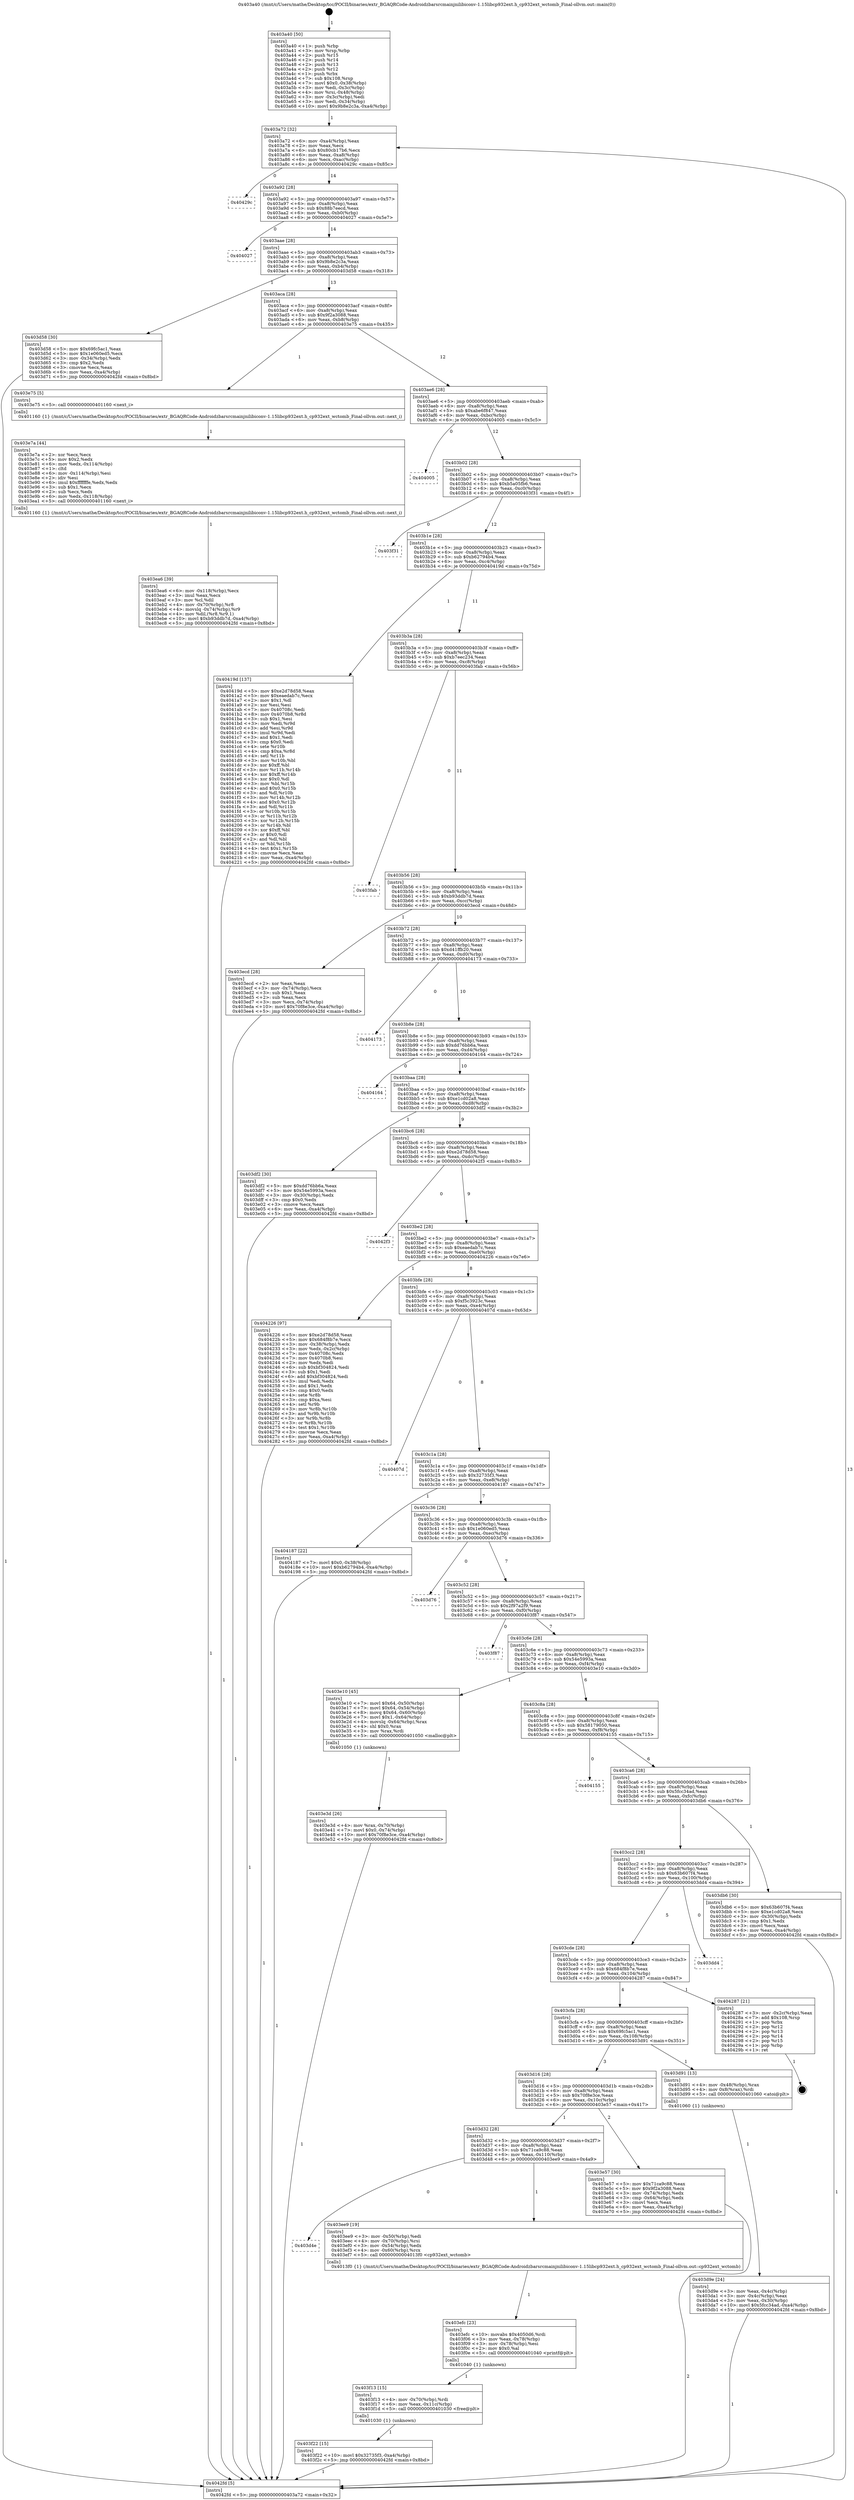 digraph "0x403a40" {
  label = "0x403a40 (/mnt/c/Users/mathe/Desktop/tcc/POCII/binaries/extr_BGAQRCode-Androidzbarsrcmainjnilibiconv-1.15libcp932ext.h_cp932ext_wctomb_Final-ollvm.out::main(0))"
  labelloc = "t"
  node[shape=record]

  Entry [label="",width=0.3,height=0.3,shape=circle,fillcolor=black,style=filled]
  "0x403a72" [label="{
     0x403a72 [32]\l
     | [instrs]\l
     &nbsp;&nbsp;0x403a72 \<+6\>: mov -0xa4(%rbp),%eax\l
     &nbsp;&nbsp;0x403a78 \<+2\>: mov %eax,%ecx\l
     &nbsp;&nbsp;0x403a7a \<+6\>: sub $0x80cb17b6,%ecx\l
     &nbsp;&nbsp;0x403a80 \<+6\>: mov %eax,-0xa8(%rbp)\l
     &nbsp;&nbsp;0x403a86 \<+6\>: mov %ecx,-0xac(%rbp)\l
     &nbsp;&nbsp;0x403a8c \<+6\>: je 000000000040429c \<main+0x85c\>\l
  }"]
  "0x40429c" [label="{
     0x40429c\l
  }", style=dashed]
  "0x403a92" [label="{
     0x403a92 [28]\l
     | [instrs]\l
     &nbsp;&nbsp;0x403a92 \<+5\>: jmp 0000000000403a97 \<main+0x57\>\l
     &nbsp;&nbsp;0x403a97 \<+6\>: mov -0xa8(%rbp),%eax\l
     &nbsp;&nbsp;0x403a9d \<+5\>: sub $0x88b7eecd,%eax\l
     &nbsp;&nbsp;0x403aa2 \<+6\>: mov %eax,-0xb0(%rbp)\l
     &nbsp;&nbsp;0x403aa8 \<+6\>: je 0000000000404027 \<main+0x5e7\>\l
  }"]
  Exit [label="",width=0.3,height=0.3,shape=circle,fillcolor=black,style=filled,peripheries=2]
  "0x404027" [label="{
     0x404027\l
  }", style=dashed]
  "0x403aae" [label="{
     0x403aae [28]\l
     | [instrs]\l
     &nbsp;&nbsp;0x403aae \<+5\>: jmp 0000000000403ab3 \<main+0x73\>\l
     &nbsp;&nbsp;0x403ab3 \<+6\>: mov -0xa8(%rbp),%eax\l
     &nbsp;&nbsp;0x403ab9 \<+5\>: sub $0x9b8e2c3a,%eax\l
     &nbsp;&nbsp;0x403abe \<+6\>: mov %eax,-0xb4(%rbp)\l
     &nbsp;&nbsp;0x403ac4 \<+6\>: je 0000000000403d58 \<main+0x318\>\l
  }"]
  "0x403f22" [label="{
     0x403f22 [15]\l
     | [instrs]\l
     &nbsp;&nbsp;0x403f22 \<+10\>: movl $0x32735f3,-0xa4(%rbp)\l
     &nbsp;&nbsp;0x403f2c \<+5\>: jmp 00000000004042fd \<main+0x8bd\>\l
  }"]
  "0x403d58" [label="{
     0x403d58 [30]\l
     | [instrs]\l
     &nbsp;&nbsp;0x403d58 \<+5\>: mov $0x69fc5ac1,%eax\l
     &nbsp;&nbsp;0x403d5d \<+5\>: mov $0x1e060ed5,%ecx\l
     &nbsp;&nbsp;0x403d62 \<+3\>: mov -0x34(%rbp),%edx\l
     &nbsp;&nbsp;0x403d65 \<+3\>: cmp $0x2,%edx\l
     &nbsp;&nbsp;0x403d68 \<+3\>: cmovne %ecx,%eax\l
     &nbsp;&nbsp;0x403d6b \<+6\>: mov %eax,-0xa4(%rbp)\l
     &nbsp;&nbsp;0x403d71 \<+5\>: jmp 00000000004042fd \<main+0x8bd\>\l
  }"]
  "0x403aca" [label="{
     0x403aca [28]\l
     | [instrs]\l
     &nbsp;&nbsp;0x403aca \<+5\>: jmp 0000000000403acf \<main+0x8f\>\l
     &nbsp;&nbsp;0x403acf \<+6\>: mov -0xa8(%rbp),%eax\l
     &nbsp;&nbsp;0x403ad5 \<+5\>: sub $0x9f2a3088,%eax\l
     &nbsp;&nbsp;0x403ada \<+6\>: mov %eax,-0xb8(%rbp)\l
     &nbsp;&nbsp;0x403ae0 \<+6\>: je 0000000000403e75 \<main+0x435\>\l
  }"]
  "0x4042fd" [label="{
     0x4042fd [5]\l
     | [instrs]\l
     &nbsp;&nbsp;0x4042fd \<+5\>: jmp 0000000000403a72 \<main+0x32\>\l
  }"]
  "0x403a40" [label="{
     0x403a40 [50]\l
     | [instrs]\l
     &nbsp;&nbsp;0x403a40 \<+1\>: push %rbp\l
     &nbsp;&nbsp;0x403a41 \<+3\>: mov %rsp,%rbp\l
     &nbsp;&nbsp;0x403a44 \<+2\>: push %r15\l
     &nbsp;&nbsp;0x403a46 \<+2\>: push %r14\l
     &nbsp;&nbsp;0x403a48 \<+2\>: push %r13\l
     &nbsp;&nbsp;0x403a4a \<+2\>: push %r12\l
     &nbsp;&nbsp;0x403a4c \<+1\>: push %rbx\l
     &nbsp;&nbsp;0x403a4d \<+7\>: sub $0x108,%rsp\l
     &nbsp;&nbsp;0x403a54 \<+7\>: movl $0x0,-0x38(%rbp)\l
     &nbsp;&nbsp;0x403a5b \<+3\>: mov %edi,-0x3c(%rbp)\l
     &nbsp;&nbsp;0x403a5e \<+4\>: mov %rsi,-0x48(%rbp)\l
     &nbsp;&nbsp;0x403a62 \<+3\>: mov -0x3c(%rbp),%edi\l
     &nbsp;&nbsp;0x403a65 \<+3\>: mov %edi,-0x34(%rbp)\l
     &nbsp;&nbsp;0x403a68 \<+10\>: movl $0x9b8e2c3a,-0xa4(%rbp)\l
  }"]
  "0x403f13" [label="{
     0x403f13 [15]\l
     | [instrs]\l
     &nbsp;&nbsp;0x403f13 \<+4\>: mov -0x70(%rbp),%rdi\l
     &nbsp;&nbsp;0x403f17 \<+6\>: mov %eax,-0x11c(%rbp)\l
     &nbsp;&nbsp;0x403f1d \<+5\>: call 0000000000401030 \<free@plt\>\l
     | [calls]\l
     &nbsp;&nbsp;0x401030 \{1\} (unknown)\l
  }"]
  "0x403e75" [label="{
     0x403e75 [5]\l
     | [instrs]\l
     &nbsp;&nbsp;0x403e75 \<+5\>: call 0000000000401160 \<next_i\>\l
     | [calls]\l
     &nbsp;&nbsp;0x401160 \{1\} (/mnt/c/Users/mathe/Desktop/tcc/POCII/binaries/extr_BGAQRCode-Androidzbarsrcmainjnilibiconv-1.15libcp932ext.h_cp932ext_wctomb_Final-ollvm.out::next_i)\l
  }"]
  "0x403ae6" [label="{
     0x403ae6 [28]\l
     | [instrs]\l
     &nbsp;&nbsp;0x403ae6 \<+5\>: jmp 0000000000403aeb \<main+0xab\>\l
     &nbsp;&nbsp;0x403aeb \<+6\>: mov -0xa8(%rbp),%eax\l
     &nbsp;&nbsp;0x403af1 \<+5\>: sub $0xabe6f847,%eax\l
     &nbsp;&nbsp;0x403af6 \<+6\>: mov %eax,-0xbc(%rbp)\l
     &nbsp;&nbsp;0x403afc \<+6\>: je 0000000000404005 \<main+0x5c5\>\l
  }"]
  "0x403efc" [label="{
     0x403efc [23]\l
     | [instrs]\l
     &nbsp;&nbsp;0x403efc \<+10\>: movabs $0x4050d6,%rdi\l
     &nbsp;&nbsp;0x403f06 \<+3\>: mov %eax,-0x78(%rbp)\l
     &nbsp;&nbsp;0x403f09 \<+3\>: mov -0x78(%rbp),%esi\l
     &nbsp;&nbsp;0x403f0c \<+2\>: mov $0x0,%al\l
     &nbsp;&nbsp;0x403f0e \<+5\>: call 0000000000401040 \<printf@plt\>\l
     | [calls]\l
     &nbsp;&nbsp;0x401040 \{1\} (unknown)\l
  }"]
  "0x404005" [label="{
     0x404005\l
  }", style=dashed]
  "0x403b02" [label="{
     0x403b02 [28]\l
     | [instrs]\l
     &nbsp;&nbsp;0x403b02 \<+5\>: jmp 0000000000403b07 \<main+0xc7\>\l
     &nbsp;&nbsp;0x403b07 \<+6\>: mov -0xa8(%rbp),%eax\l
     &nbsp;&nbsp;0x403b0d \<+5\>: sub $0xb5a05fb6,%eax\l
     &nbsp;&nbsp;0x403b12 \<+6\>: mov %eax,-0xc0(%rbp)\l
     &nbsp;&nbsp;0x403b18 \<+6\>: je 0000000000403f31 \<main+0x4f1\>\l
  }"]
  "0x403d4e" [label="{
     0x403d4e\l
  }", style=dashed]
  "0x403f31" [label="{
     0x403f31\l
  }", style=dashed]
  "0x403b1e" [label="{
     0x403b1e [28]\l
     | [instrs]\l
     &nbsp;&nbsp;0x403b1e \<+5\>: jmp 0000000000403b23 \<main+0xe3\>\l
     &nbsp;&nbsp;0x403b23 \<+6\>: mov -0xa8(%rbp),%eax\l
     &nbsp;&nbsp;0x403b29 \<+5\>: sub $0xb62794b4,%eax\l
     &nbsp;&nbsp;0x403b2e \<+6\>: mov %eax,-0xc4(%rbp)\l
     &nbsp;&nbsp;0x403b34 \<+6\>: je 000000000040419d \<main+0x75d\>\l
  }"]
  "0x403ee9" [label="{
     0x403ee9 [19]\l
     | [instrs]\l
     &nbsp;&nbsp;0x403ee9 \<+3\>: mov -0x50(%rbp),%edi\l
     &nbsp;&nbsp;0x403eec \<+4\>: mov -0x70(%rbp),%rsi\l
     &nbsp;&nbsp;0x403ef0 \<+3\>: mov -0x54(%rbp),%edx\l
     &nbsp;&nbsp;0x403ef3 \<+4\>: mov -0x60(%rbp),%rcx\l
     &nbsp;&nbsp;0x403ef7 \<+5\>: call 00000000004013f0 \<cp932ext_wctomb\>\l
     | [calls]\l
     &nbsp;&nbsp;0x4013f0 \{1\} (/mnt/c/Users/mathe/Desktop/tcc/POCII/binaries/extr_BGAQRCode-Androidzbarsrcmainjnilibiconv-1.15libcp932ext.h_cp932ext_wctomb_Final-ollvm.out::cp932ext_wctomb)\l
  }"]
  "0x40419d" [label="{
     0x40419d [137]\l
     | [instrs]\l
     &nbsp;&nbsp;0x40419d \<+5\>: mov $0xe2d78d58,%eax\l
     &nbsp;&nbsp;0x4041a2 \<+5\>: mov $0xeaedab7c,%ecx\l
     &nbsp;&nbsp;0x4041a7 \<+2\>: mov $0x1,%dl\l
     &nbsp;&nbsp;0x4041a9 \<+2\>: xor %esi,%esi\l
     &nbsp;&nbsp;0x4041ab \<+7\>: mov 0x40708c,%edi\l
     &nbsp;&nbsp;0x4041b2 \<+8\>: mov 0x4070b8,%r8d\l
     &nbsp;&nbsp;0x4041ba \<+3\>: sub $0x1,%esi\l
     &nbsp;&nbsp;0x4041bd \<+3\>: mov %edi,%r9d\l
     &nbsp;&nbsp;0x4041c0 \<+3\>: add %esi,%r9d\l
     &nbsp;&nbsp;0x4041c3 \<+4\>: imul %r9d,%edi\l
     &nbsp;&nbsp;0x4041c7 \<+3\>: and $0x1,%edi\l
     &nbsp;&nbsp;0x4041ca \<+3\>: cmp $0x0,%edi\l
     &nbsp;&nbsp;0x4041cd \<+4\>: sete %r10b\l
     &nbsp;&nbsp;0x4041d1 \<+4\>: cmp $0xa,%r8d\l
     &nbsp;&nbsp;0x4041d5 \<+4\>: setl %r11b\l
     &nbsp;&nbsp;0x4041d9 \<+3\>: mov %r10b,%bl\l
     &nbsp;&nbsp;0x4041dc \<+3\>: xor $0xff,%bl\l
     &nbsp;&nbsp;0x4041df \<+3\>: mov %r11b,%r14b\l
     &nbsp;&nbsp;0x4041e2 \<+4\>: xor $0xff,%r14b\l
     &nbsp;&nbsp;0x4041e6 \<+3\>: xor $0x0,%dl\l
     &nbsp;&nbsp;0x4041e9 \<+3\>: mov %bl,%r15b\l
     &nbsp;&nbsp;0x4041ec \<+4\>: and $0x0,%r15b\l
     &nbsp;&nbsp;0x4041f0 \<+3\>: and %dl,%r10b\l
     &nbsp;&nbsp;0x4041f3 \<+3\>: mov %r14b,%r12b\l
     &nbsp;&nbsp;0x4041f6 \<+4\>: and $0x0,%r12b\l
     &nbsp;&nbsp;0x4041fa \<+3\>: and %dl,%r11b\l
     &nbsp;&nbsp;0x4041fd \<+3\>: or %r10b,%r15b\l
     &nbsp;&nbsp;0x404200 \<+3\>: or %r11b,%r12b\l
     &nbsp;&nbsp;0x404203 \<+3\>: xor %r12b,%r15b\l
     &nbsp;&nbsp;0x404206 \<+3\>: or %r14b,%bl\l
     &nbsp;&nbsp;0x404209 \<+3\>: xor $0xff,%bl\l
     &nbsp;&nbsp;0x40420c \<+3\>: or $0x0,%dl\l
     &nbsp;&nbsp;0x40420f \<+2\>: and %dl,%bl\l
     &nbsp;&nbsp;0x404211 \<+3\>: or %bl,%r15b\l
     &nbsp;&nbsp;0x404214 \<+4\>: test $0x1,%r15b\l
     &nbsp;&nbsp;0x404218 \<+3\>: cmovne %ecx,%eax\l
     &nbsp;&nbsp;0x40421b \<+6\>: mov %eax,-0xa4(%rbp)\l
     &nbsp;&nbsp;0x404221 \<+5\>: jmp 00000000004042fd \<main+0x8bd\>\l
  }"]
  "0x403b3a" [label="{
     0x403b3a [28]\l
     | [instrs]\l
     &nbsp;&nbsp;0x403b3a \<+5\>: jmp 0000000000403b3f \<main+0xff\>\l
     &nbsp;&nbsp;0x403b3f \<+6\>: mov -0xa8(%rbp),%eax\l
     &nbsp;&nbsp;0x403b45 \<+5\>: sub $0xb7eec234,%eax\l
     &nbsp;&nbsp;0x403b4a \<+6\>: mov %eax,-0xc8(%rbp)\l
     &nbsp;&nbsp;0x403b50 \<+6\>: je 0000000000403fab \<main+0x56b\>\l
  }"]
  "0x403ea6" [label="{
     0x403ea6 [39]\l
     | [instrs]\l
     &nbsp;&nbsp;0x403ea6 \<+6\>: mov -0x118(%rbp),%ecx\l
     &nbsp;&nbsp;0x403eac \<+3\>: imul %eax,%ecx\l
     &nbsp;&nbsp;0x403eaf \<+3\>: mov %cl,%dil\l
     &nbsp;&nbsp;0x403eb2 \<+4\>: mov -0x70(%rbp),%r8\l
     &nbsp;&nbsp;0x403eb6 \<+4\>: movslq -0x74(%rbp),%r9\l
     &nbsp;&nbsp;0x403eba \<+4\>: mov %dil,(%r8,%r9,1)\l
     &nbsp;&nbsp;0x403ebe \<+10\>: movl $0xb93ddb7d,-0xa4(%rbp)\l
     &nbsp;&nbsp;0x403ec8 \<+5\>: jmp 00000000004042fd \<main+0x8bd\>\l
  }"]
  "0x403fab" [label="{
     0x403fab\l
  }", style=dashed]
  "0x403b56" [label="{
     0x403b56 [28]\l
     | [instrs]\l
     &nbsp;&nbsp;0x403b56 \<+5\>: jmp 0000000000403b5b \<main+0x11b\>\l
     &nbsp;&nbsp;0x403b5b \<+6\>: mov -0xa8(%rbp),%eax\l
     &nbsp;&nbsp;0x403b61 \<+5\>: sub $0xb93ddb7d,%eax\l
     &nbsp;&nbsp;0x403b66 \<+6\>: mov %eax,-0xcc(%rbp)\l
     &nbsp;&nbsp;0x403b6c \<+6\>: je 0000000000403ecd \<main+0x48d\>\l
  }"]
  "0x403e7a" [label="{
     0x403e7a [44]\l
     | [instrs]\l
     &nbsp;&nbsp;0x403e7a \<+2\>: xor %ecx,%ecx\l
     &nbsp;&nbsp;0x403e7c \<+5\>: mov $0x2,%edx\l
     &nbsp;&nbsp;0x403e81 \<+6\>: mov %edx,-0x114(%rbp)\l
     &nbsp;&nbsp;0x403e87 \<+1\>: cltd\l
     &nbsp;&nbsp;0x403e88 \<+6\>: mov -0x114(%rbp),%esi\l
     &nbsp;&nbsp;0x403e8e \<+2\>: idiv %esi\l
     &nbsp;&nbsp;0x403e90 \<+6\>: imul $0xfffffffe,%edx,%edx\l
     &nbsp;&nbsp;0x403e96 \<+3\>: sub $0x1,%ecx\l
     &nbsp;&nbsp;0x403e99 \<+2\>: sub %ecx,%edx\l
     &nbsp;&nbsp;0x403e9b \<+6\>: mov %edx,-0x118(%rbp)\l
     &nbsp;&nbsp;0x403ea1 \<+5\>: call 0000000000401160 \<next_i\>\l
     | [calls]\l
     &nbsp;&nbsp;0x401160 \{1\} (/mnt/c/Users/mathe/Desktop/tcc/POCII/binaries/extr_BGAQRCode-Androidzbarsrcmainjnilibiconv-1.15libcp932ext.h_cp932ext_wctomb_Final-ollvm.out::next_i)\l
  }"]
  "0x403ecd" [label="{
     0x403ecd [28]\l
     | [instrs]\l
     &nbsp;&nbsp;0x403ecd \<+2\>: xor %eax,%eax\l
     &nbsp;&nbsp;0x403ecf \<+3\>: mov -0x74(%rbp),%ecx\l
     &nbsp;&nbsp;0x403ed2 \<+3\>: sub $0x1,%eax\l
     &nbsp;&nbsp;0x403ed5 \<+2\>: sub %eax,%ecx\l
     &nbsp;&nbsp;0x403ed7 \<+3\>: mov %ecx,-0x74(%rbp)\l
     &nbsp;&nbsp;0x403eda \<+10\>: movl $0x70f8e3ce,-0xa4(%rbp)\l
     &nbsp;&nbsp;0x403ee4 \<+5\>: jmp 00000000004042fd \<main+0x8bd\>\l
  }"]
  "0x403b72" [label="{
     0x403b72 [28]\l
     | [instrs]\l
     &nbsp;&nbsp;0x403b72 \<+5\>: jmp 0000000000403b77 \<main+0x137\>\l
     &nbsp;&nbsp;0x403b77 \<+6\>: mov -0xa8(%rbp),%eax\l
     &nbsp;&nbsp;0x403b7d \<+5\>: sub $0xd41ffb20,%eax\l
     &nbsp;&nbsp;0x403b82 \<+6\>: mov %eax,-0xd0(%rbp)\l
     &nbsp;&nbsp;0x403b88 \<+6\>: je 0000000000404173 \<main+0x733\>\l
  }"]
  "0x403d32" [label="{
     0x403d32 [28]\l
     | [instrs]\l
     &nbsp;&nbsp;0x403d32 \<+5\>: jmp 0000000000403d37 \<main+0x2f7\>\l
     &nbsp;&nbsp;0x403d37 \<+6\>: mov -0xa8(%rbp),%eax\l
     &nbsp;&nbsp;0x403d3d \<+5\>: sub $0x71ca9c88,%eax\l
     &nbsp;&nbsp;0x403d42 \<+6\>: mov %eax,-0x110(%rbp)\l
     &nbsp;&nbsp;0x403d48 \<+6\>: je 0000000000403ee9 \<main+0x4a9\>\l
  }"]
  "0x404173" [label="{
     0x404173\l
  }", style=dashed]
  "0x403b8e" [label="{
     0x403b8e [28]\l
     | [instrs]\l
     &nbsp;&nbsp;0x403b8e \<+5\>: jmp 0000000000403b93 \<main+0x153\>\l
     &nbsp;&nbsp;0x403b93 \<+6\>: mov -0xa8(%rbp),%eax\l
     &nbsp;&nbsp;0x403b99 \<+5\>: sub $0xdd76bb6a,%eax\l
     &nbsp;&nbsp;0x403b9e \<+6\>: mov %eax,-0xd4(%rbp)\l
     &nbsp;&nbsp;0x403ba4 \<+6\>: je 0000000000404164 \<main+0x724\>\l
  }"]
  "0x403e57" [label="{
     0x403e57 [30]\l
     | [instrs]\l
     &nbsp;&nbsp;0x403e57 \<+5\>: mov $0x71ca9c88,%eax\l
     &nbsp;&nbsp;0x403e5c \<+5\>: mov $0x9f2a3088,%ecx\l
     &nbsp;&nbsp;0x403e61 \<+3\>: mov -0x74(%rbp),%edx\l
     &nbsp;&nbsp;0x403e64 \<+3\>: cmp -0x64(%rbp),%edx\l
     &nbsp;&nbsp;0x403e67 \<+3\>: cmovl %ecx,%eax\l
     &nbsp;&nbsp;0x403e6a \<+6\>: mov %eax,-0xa4(%rbp)\l
     &nbsp;&nbsp;0x403e70 \<+5\>: jmp 00000000004042fd \<main+0x8bd\>\l
  }"]
  "0x404164" [label="{
     0x404164\l
  }", style=dashed]
  "0x403baa" [label="{
     0x403baa [28]\l
     | [instrs]\l
     &nbsp;&nbsp;0x403baa \<+5\>: jmp 0000000000403baf \<main+0x16f\>\l
     &nbsp;&nbsp;0x403baf \<+6\>: mov -0xa8(%rbp),%eax\l
     &nbsp;&nbsp;0x403bb5 \<+5\>: sub $0xe1cd02a8,%eax\l
     &nbsp;&nbsp;0x403bba \<+6\>: mov %eax,-0xd8(%rbp)\l
     &nbsp;&nbsp;0x403bc0 \<+6\>: je 0000000000403df2 \<main+0x3b2\>\l
  }"]
  "0x403e3d" [label="{
     0x403e3d [26]\l
     | [instrs]\l
     &nbsp;&nbsp;0x403e3d \<+4\>: mov %rax,-0x70(%rbp)\l
     &nbsp;&nbsp;0x403e41 \<+7\>: movl $0x0,-0x74(%rbp)\l
     &nbsp;&nbsp;0x403e48 \<+10\>: movl $0x70f8e3ce,-0xa4(%rbp)\l
     &nbsp;&nbsp;0x403e52 \<+5\>: jmp 00000000004042fd \<main+0x8bd\>\l
  }"]
  "0x403df2" [label="{
     0x403df2 [30]\l
     | [instrs]\l
     &nbsp;&nbsp;0x403df2 \<+5\>: mov $0xdd76bb6a,%eax\l
     &nbsp;&nbsp;0x403df7 \<+5\>: mov $0x54e5993a,%ecx\l
     &nbsp;&nbsp;0x403dfc \<+3\>: mov -0x30(%rbp),%edx\l
     &nbsp;&nbsp;0x403dff \<+3\>: cmp $0x0,%edx\l
     &nbsp;&nbsp;0x403e02 \<+3\>: cmove %ecx,%eax\l
     &nbsp;&nbsp;0x403e05 \<+6\>: mov %eax,-0xa4(%rbp)\l
     &nbsp;&nbsp;0x403e0b \<+5\>: jmp 00000000004042fd \<main+0x8bd\>\l
  }"]
  "0x403bc6" [label="{
     0x403bc6 [28]\l
     | [instrs]\l
     &nbsp;&nbsp;0x403bc6 \<+5\>: jmp 0000000000403bcb \<main+0x18b\>\l
     &nbsp;&nbsp;0x403bcb \<+6\>: mov -0xa8(%rbp),%eax\l
     &nbsp;&nbsp;0x403bd1 \<+5\>: sub $0xe2d78d58,%eax\l
     &nbsp;&nbsp;0x403bd6 \<+6\>: mov %eax,-0xdc(%rbp)\l
     &nbsp;&nbsp;0x403bdc \<+6\>: je 00000000004042f3 \<main+0x8b3\>\l
  }"]
  "0x403d9e" [label="{
     0x403d9e [24]\l
     | [instrs]\l
     &nbsp;&nbsp;0x403d9e \<+3\>: mov %eax,-0x4c(%rbp)\l
     &nbsp;&nbsp;0x403da1 \<+3\>: mov -0x4c(%rbp),%eax\l
     &nbsp;&nbsp;0x403da4 \<+3\>: mov %eax,-0x30(%rbp)\l
     &nbsp;&nbsp;0x403da7 \<+10\>: movl $0x5fcc34ad,-0xa4(%rbp)\l
     &nbsp;&nbsp;0x403db1 \<+5\>: jmp 00000000004042fd \<main+0x8bd\>\l
  }"]
  "0x4042f3" [label="{
     0x4042f3\l
  }", style=dashed]
  "0x403be2" [label="{
     0x403be2 [28]\l
     | [instrs]\l
     &nbsp;&nbsp;0x403be2 \<+5\>: jmp 0000000000403be7 \<main+0x1a7\>\l
     &nbsp;&nbsp;0x403be7 \<+6\>: mov -0xa8(%rbp),%eax\l
     &nbsp;&nbsp;0x403bed \<+5\>: sub $0xeaedab7c,%eax\l
     &nbsp;&nbsp;0x403bf2 \<+6\>: mov %eax,-0xe0(%rbp)\l
     &nbsp;&nbsp;0x403bf8 \<+6\>: je 0000000000404226 \<main+0x7e6\>\l
  }"]
  "0x403d16" [label="{
     0x403d16 [28]\l
     | [instrs]\l
     &nbsp;&nbsp;0x403d16 \<+5\>: jmp 0000000000403d1b \<main+0x2db\>\l
     &nbsp;&nbsp;0x403d1b \<+6\>: mov -0xa8(%rbp),%eax\l
     &nbsp;&nbsp;0x403d21 \<+5\>: sub $0x70f8e3ce,%eax\l
     &nbsp;&nbsp;0x403d26 \<+6\>: mov %eax,-0x10c(%rbp)\l
     &nbsp;&nbsp;0x403d2c \<+6\>: je 0000000000403e57 \<main+0x417\>\l
  }"]
  "0x404226" [label="{
     0x404226 [97]\l
     | [instrs]\l
     &nbsp;&nbsp;0x404226 \<+5\>: mov $0xe2d78d58,%eax\l
     &nbsp;&nbsp;0x40422b \<+5\>: mov $0x684f8b7e,%ecx\l
     &nbsp;&nbsp;0x404230 \<+3\>: mov -0x38(%rbp),%edx\l
     &nbsp;&nbsp;0x404233 \<+3\>: mov %edx,-0x2c(%rbp)\l
     &nbsp;&nbsp;0x404236 \<+7\>: mov 0x40708c,%edx\l
     &nbsp;&nbsp;0x40423d \<+7\>: mov 0x4070b8,%esi\l
     &nbsp;&nbsp;0x404244 \<+2\>: mov %edx,%edi\l
     &nbsp;&nbsp;0x404246 \<+6\>: sub $0xbf304824,%edi\l
     &nbsp;&nbsp;0x40424c \<+3\>: sub $0x1,%edi\l
     &nbsp;&nbsp;0x40424f \<+6\>: add $0xbf304824,%edi\l
     &nbsp;&nbsp;0x404255 \<+3\>: imul %edi,%edx\l
     &nbsp;&nbsp;0x404258 \<+3\>: and $0x1,%edx\l
     &nbsp;&nbsp;0x40425b \<+3\>: cmp $0x0,%edx\l
     &nbsp;&nbsp;0x40425e \<+4\>: sete %r8b\l
     &nbsp;&nbsp;0x404262 \<+3\>: cmp $0xa,%esi\l
     &nbsp;&nbsp;0x404265 \<+4\>: setl %r9b\l
     &nbsp;&nbsp;0x404269 \<+3\>: mov %r8b,%r10b\l
     &nbsp;&nbsp;0x40426c \<+3\>: and %r9b,%r10b\l
     &nbsp;&nbsp;0x40426f \<+3\>: xor %r9b,%r8b\l
     &nbsp;&nbsp;0x404272 \<+3\>: or %r8b,%r10b\l
     &nbsp;&nbsp;0x404275 \<+4\>: test $0x1,%r10b\l
     &nbsp;&nbsp;0x404279 \<+3\>: cmovne %ecx,%eax\l
     &nbsp;&nbsp;0x40427c \<+6\>: mov %eax,-0xa4(%rbp)\l
     &nbsp;&nbsp;0x404282 \<+5\>: jmp 00000000004042fd \<main+0x8bd\>\l
  }"]
  "0x403bfe" [label="{
     0x403bfe [28]\l
     | [instrs]\l
     &nbsp;&nbsp;0x403bfe \<+5\>: jmp 0000000000403c03 \<main+0x1c3\>\l
     &nbsp;&nbsp;0x403c03 \<+6\>: mov -0xa8(%rbp),%eax\l
     &nbsp;&nbsp;0x403c09 \<+5\>: sub $0xf5c3923c,%eax\l
     &nbsp;&nbsp;0x403c0e \<+6\>: mov %eax,-0xe4(%rbp)\l
     &nbsp;&nbsp;0x403c14 \<+6\>: je 000000000040407d \<main+0x63d\>\l
  }"]
  "0x403d91" [label="{
     0x403d91 [13]\l
     | [instrs]\l
     &nbsp;&nbsp;0x403d91 \<+4\>: mov -0x48(%rbp),%rax\l
     &nbsp;&nbsp;0x403d95 \<+4\>: mov 0x8(%rax),%rdi\l
     &nbsp;&nbsp;0x403d99 \<+5\>: call 0000000000401060 \<atoi@plt\>\l
     | [calls]\l
     &nbsp;&nbsp;0x401060 \{1\} (unknown)\l
  }"]
  "0x40407d" [label="{
     0x40407d\l
  }", style=dashed]
  "0x403c1a" [label="{
     0x403c1a [28]\l
     | [instrs]\l
     &nbsp;&nbsp;0x403c1a \<+5\>: jmp 0000000000403c1f \<main+0x1df\>\l
     &nbsp;&nbsp;0x403c1f \<+6\>: mov -0xa8(%rbp),%eax\l
     &nbsp;&nbsp;0x403c25 \<+5\>: sub $0x32735f3,%eax\l
     &nbsp;&nbsp;0x403c2a \<+6\>: mov %eax,-0xe8(%rbp)\l
     &nbsp;&nbsp;0x403c30 \<+6\>: je 0000000000404187 \<main+0x747\>\l
  }"]
  "0x403cfa" [label="{
     0x403cfa [28]\l
     | [instrs]\l
     &nbsp;&nbsp;0x403cfa \<+5\>: jmp 0000000000403cff \<main+0x2bf\>\l
     &nbsp;&nbsp;0x403cff \<+6\>: mov -0xa8(%rbp),%eax\l
     &nbsp;&nbsp;0x403d05 \<+5\>: sub $0x69fc5ac1,%eax\l
     &nbsp;&nbsp;0x403d0a \<+6\>: mov %eax,-0x108(%rbp)\l
     &nbsp;&nbsp;0x403d10 \<+6\>: je 0000000000403d91 \<main+0x351\>\l
  }"]
  "0x404187" [label="{
     0x404187 [22]\l
     | [instrs]\l
     &nbsp;&nbsp;0x404187 \<+7\>: movl $0x0,-0x38(%rbp)\l
     &nbsp;&nbsp;0x40418e \<+10\>: movl $0xb62794b4,-0xa4(%rbp)\l
     &nbsp;&nbsp;0x404198 \<+5\>: jmp 00000000004042fd \<main+0x8bd\>\l
  }"]
  "0x403c36" [label="{
     0x403c36 [28]\l
     | [instrs]\l
     &nbsp;&nbsp;0x403c36 \<+5\>: jmp 0000000000403c3b \<main+0x1fb\>\l
     &nbsp;&nbsp;0x403c3b \<+6\>: mov -0xa8(%rbp),%eax\l
     &nbsp;&nbsp;0x403c41 \<+5\>: sub $0x1e060ed5,%eax\l
     &nbsp;&nbsp;0x403c46 \<+6\>: mov %eax,-0xec(%rbp)\l
     &nbsp;&nbsp;0x403c4c \<+6\>: je 0000000000403d76 \<main+0x336\>\l
  }"]
  "0x404287" [label="{
     0x404287 [21]\l
     | [instrs]\l
     &nbsp;&nbsp;0x404287 \<+3\>: mov -0x2c(%rbp),%eax\l
     &nbsp;&nbsp;0x40428a \<+7\>: add $0x108,%rsp\l
     &nbsp;&nbsp;0x404291 \<+1\>: pop %rbx\l
     &nbsp;&nbsp;0x404292 \<+2\>: pop %r12\l
     &nbsp;&nbsp;0x404294 \<+2\>: pop %r13\l
     &nbsp;&nbsp;0x404296 \<+2\>: pop %r14\l
     &nbsp;&nbsp;0x404298 \<+2\>: pop %r15\l
     &nbsp;&nbsp;0x40429a \<+1\>: pop %rbp\l
     &nbsp;&nbsp;0x40429b \<+1\>: ret\l
  }"]
  "0x403d76" [label="{
     0x403d76\l
  }", style=dashed]
  "0x403c52" [label="{
     0x403c52 [28]\l
     | [instrs]\l
     &nbsp;&nbsp;0x403c52 \<+5\>: jmp 0000000000403c57 \<main+0x217\>\l
     &nbsp;&nbsp;0x403c57 \<+6\>: mov -0xa8(%rbp),%eax\l
     &nbsp;&nbsp;0x403c5d \<+5\>: sub $0x2f97a2f9,%eax\l
     &nbsp;&nbsp;0x403c62 \<+6\>: mov %eax,-0xf0(%rbp)\l
     &nbsp;&nbsp;0x403c68 \<+6\>: je 0000000000403f87 \<main+0x547\>\l
  }"]
  "0x403cde" [label="{
     0x403cde [28]\l
     | [instrs]\l
     &nbsp;&nbsp;0x403cde \<+5\>: jmp 0000000000403ce3 \<main+0x2a3\>\l
     &nbsp;&nbsp;0x403ce3 \<+6\>: mov -0xa8(%rbp),%eax\l
     &nbsp;&nbsp;0x403ce9 \<+5\>: sub $0x684f8b7e,%eax\l
     &nbsp;&nbsp;0x403cee \<+6\>: mov %eax,-0x104(%rbp)\l
     &nbsp;&nbsp;0x403cf4 \<+6\>: je 0000000000404287 \<main+0x847\>\l
  }"]
  "0x403f87" [label="{
     0x403f87\l
  }", style=dashed]
  "0x403c6e" [label="{
     0x403c6e [28]\l
     | [instrs]\l
     &nbsp;&nbsp;0x403c6e \<+5\>: jmp 0000000000403c73 \<main+0x233\>\l
     &nbsp;&nbsp;0x403c73 \<+6\>: mov -0xa8(%rbp),%eax\l
     &nbsp;&nbsp;0x403c79 \<+5\>: sub $0x54e5993a,%eax\l
     &nbsp;&nbsp;0x403c7e \<+6\>: mov %eax,-0xf4(%rbp)\l
     &nbsp;&nbsp;0x403c84 \<+6\>: je 0000000000403e10 \<main+0x3d0\>\l
  }"]
  "0x403dd4" [label="{
     0x403dd4\l
  }", style=dashed]
  "0x403e10" [label="{
     0x403e10 [45]\l
     | [instrs]\l
     &nbsp;&nbsp;0x403e10 \<+7\>: movl $0x64,-0x50(%rbp)\l
     &nbsp;&nbsp;0x403e17 \<+7\>: movl $0x64,-0x54(%rbp)\l
     &nbsp;&nbsp;0x403e1e \<+8\>: movq $0x64,-0x60(%rbp)\l
     &nbsp;&nbsp;0x403e26 \<+7\>: movl $0x1,-0x64(%rbp)\l
     &nbsp;&nbsp;0x403e2d \<+4\>: movslq -0x64(%rbp),%rax\l
     &nbsp;&nbsp;0x403e31 \<+4\>: shl $0x0,%rax\l
     &nbsp;&nbsp;0x403e35 \<+3\>: mov %rax,%rdi\l
     &nbsp;&nbsp;0x403e38 \<+5\>: call 0000000000401050 \<malloc@plt\>\l
     | [calls]\l
     &nbsp;&nbsp;0x401050 \{1\} (unknown)\l
  }"]
  "0x403c8a" [label="{
     0x403c8a [28]\l
     | [instrs]\l
     &nbsp;&nbsp;0x403c8a \<+5\>: jmp 0000000000403c8f \<main+0x24f\>\l
     &nbsp;&nbsp;0x403c8f \<+6\>: mov -0xa8(%rbp),%eax\l
     &nbsp;&nbsp;0x403c95 \<+5\>: sub $0x58179050,%eax\l
     &nbsp;&nbsp;0x403c9a \<+6\>: mov %eax,-0xf8(%rbp)\l
     &nbsp;&nbsp;0x403ca0 \<+6\>: je 0000000000404155 \<main+0x715\>\l
  }"]
  "0x403cc2" [label="{
     0x403cc2 [28]\l
     | [instrs]\l
     &nbsp;&nbsp;0x403cc2 \<+5\>: jmp 0000000000403cc7 \<main+0x287\>\l
     &nbsp;&nbsp;0x403cc7 \<+6\>: mov -0xa8(%rbp),%eax\l
     &nbsp;&nbsp;0x403ccd \<+5\>: sub $0x63b607f4,%eax\l
     &nbsp;&nbsp;0x403cd2 \<+6\>: mov %eax,-0x100(%rbp)\l
     &nbsp;&nbsp;0x403cd8 \<+6\>: je 0000000000403dd4 \<main+0x394\>\l
  }"]
  "0x404155" [label="{
     0x404155\l
  }", style=dashed]
  "0x403ca6" [label="{
     0x403ca6 [28]\l
     | [instrs]\l
     &nbsp;&nbsp;0x403ca6 \<+5\>: jmp 0000000000403cab \<main+0x26b\>\l
     &nbsp;&nbsp;0x403cab \<+6\>: mov -0xa8(%rbp),%eax\l
     &nbsp;&nbsp;0x403cb1 \<+5\>: sub $0x5fcc34ad,%eax\l
     &nbsp;&nbsp;0x403cb6 \<+6\>: mov %eax,-0xfc(%rbp)\l
     &nbsp;&nbsp;0x403cbc \<+6\>: je 0000000000403db6 \<main+0x376\>\l
  }"]
  "0x403db6" [label="{
     0x403db6 [30]\l
     | [instrs]\l
     &nbsp;&nbsp;0x403db6 \<+5\>: mov $0x63b607f4,%eax\l
     &nbsp;&nbsp;0x403dbb \<+5\>: mov $0xe1cd02a8,%ecx\l
     &nbsp;&nbsp;0x403dc0 \<+3\>: mov -0x30(%rbp),%edx\l
     &nbsp;&nbsp;0x403dc3 \<+3\>: cmp $0x1,%edx\l
     &nbsp;&nbsp;0x403dc6 \<+3\>: cmovl %ecx,%eax\l
     &nbsp;&nbsp;0x403dc9 \<+6\>: mov %eax,-0xa4(%rbp)\l
     &nbsp;&nbsp;0x403dcf \<+5\>: jmp 00000000004042fd \<main+0x8bd\>\l
  }"]
  Entry -> "0x403a40" [label=" 1"]
  "0x403a72" -> "0x40429c" [label=" 0"]
  "0x403a72" -> "0x403a92" [label=" 14"]
  "0x404287" -> Exit [label=" 1"]
  "0x403a92" -> "0x404027" [label=" 0"]
  "0x403a92" -> "0x403aae" [label=" 14"]
  "0x404226" -> "0x4042fd" [label=" 1"]
  "0x403aae" -> "0x403d58" [label=" 1"]
  "0x403aae" -> "0x403aca" [label=" 13"]
  "0x403d58" -> "0x4042fd" [label=" 1"]
  "0x403a40" -> "0x403a72" [label=" 1"]
  "0x4042fd" -> "0x403a72" [label=" 13"]
  "0x40419d" -> "0x4042fd" [label=" 1"]
  "0x403aca" -> "0x403e75" [label=" 1"]
  "0x403aca" -> "0x403ae6" [label=" 12"]
  "0x404187" -> "0x4042fd" [label=" 1"]
  "0x403ae6" -> "0x404005" [label=" 0"]
  "0x403ae6" -> "0x403b02" [label=" 12"]
  "0x403f22" -> "0x4042fd" [label=" 1"]
  "0x403b02" -> "0x403f31" [label=" 0"]
  "0x403b02" -> "0x403b1e" [label=" 12"]
  "0x403f13" -> "0x403f22" [label=" 1"]
  "0x403b1e" -> "0x40419d" [label=" 1"]
  "0x403b1e" -> "0x403b3a" [label=" 11"]
  "0x403efc" -> "0x403f13" [label=" 1"]
  "0x403b3a" -> "0x403fab" [label=" 0"]
  "0x403b3a" -> "0x403b56" [label=" 11"]
  "0x403d32" -> "0x403d4e" [label=" 0"]
  "0x403b56" -> "0x403ecd" [label=" 1"]
  "0x403b56" -> "0x403b72" [label=" 10"]
  "0x403d32" -> "0x403ee9" [label=" 1"]
  "0x403b72" -> "0x404173" [label=" 0"]
  "0x403b72" -> "0x403b8e" [label=" 10"]
  "0x403ee9" -> "0x403efc" [label=" 1"]
  "0x403b8e" -> "0x404164" [label=" 0"]
  "0x403b8e" -> "0x403baa" [label=" 10"]
  "0x403ecd" -> "0x4042fd" [label=" 1"]
  "0x403baa" -> "0x403df2" [label=" 1"]
  "0x403baa" -> "0x403bc6" [label=" 9"]
  "0x403e7a" -> "0x403ea6" [label=" 1"]
  "0x403bc6" -> "0x4042f3" [label=" 0"]
  "0x403bc6" -> "0x403be2" [label=" 9"]
  "0x403e75" -> "0x403e7a" [label=" 1"]
  "0x403be2" -> "0x404226" [label=" 1"]
  "0x403be2" -> "0x403bfe" [label=" 8"]
  "0x403e57" -> "0x4042fd" [label=" 2"]
  "0x403bfe" -> "0x40407d" [label=" 0"]
  "0x403bfe" -> "0x403c1a" [label=" 8"]
  "0x403d16" -> "0x403d32" [label=" 1"]
  "0x403c1a" -> "0x404187" [label=" 1"]
  "0x403c1a" -> "0x403c36" [label=" 7"]
  "0x403ea6" -> "0x4042fd" [label=" 1"]
  "0x403c36" -> "0x403d76" [label=" 0"]
  "0x403c36" -> "0x403c52" [label=" 7"]
  "0x403e3d" -> "0x4042fd" [label=" 1"]
  "0x403c52" -> "0x403f87" [label=" 0"]
  "0x403c52" -> "0x403c6e" [label=" 7"]
  "0x403df2" -> "0x4042fd" [label=" 1"]
  "0x403c6e" -> "0x403e10" [label=" 1"]
  "0x403c6e" -> "0x403c8a" [label=" 6"]
  "0x403db6" -> "0x4042fd" [label=" 1"]
  "0x403c8a" -> "0x404155" [label=" 0"]
  "0x403c8a" -> "0x403ca6" [label=" 6"]
  "0x403d91" -> "0x403d9e" [label=" 1"]
  "0x403ca6" -> "0x403db6" [label=" 1"]
  "0x403ca6" -> "0x403cc2" [label=" 5"]
  "0x403d9e" -> "0x4042fd" [label=" 1"]
  "0x403cc2" -> "0x403dd4" [label=" 0"]
  "0x403cc2" -> "0x403cde" [label=" 5"]
  "0x403e10" -> "0x403e3d" [label=" 1"]
  "0x403cde" -> "0x404287" [label=" 1"]
  "0x403cde" -> "0x403cfa" [label=" 4"]
  "0x403d16" -> "0x403e57" [label=" 2"]
  "0x403cfa" -> "0x403d91" [label=" 1"]
  "0x403cfa" -> "0x403d16" [label=" 3"]
}
